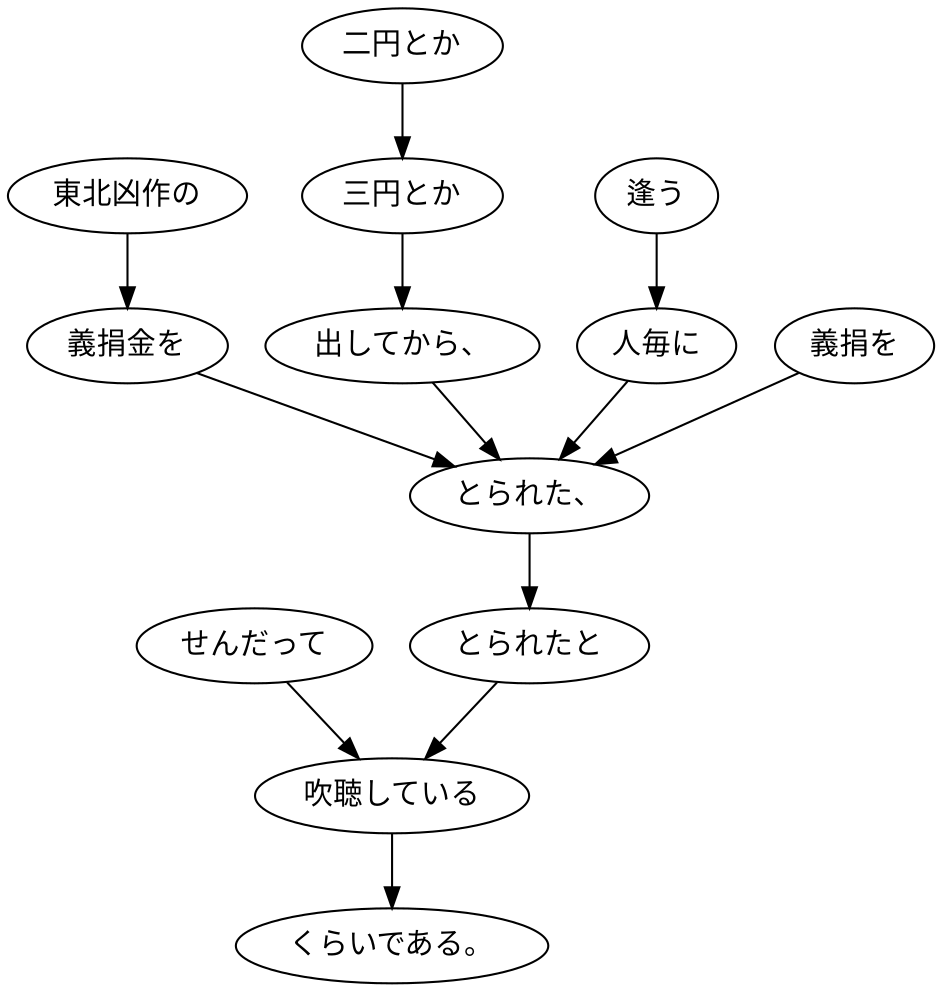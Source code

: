 digraph graph5763 {
	node0 [label="せんだって"];
	node1 [label="東北凶作の"];
	node2 [label="義捐金を"];
	node3 [label="二円とか"];
	node4 [label="三円とか"];
	node5 [label="出してから、"];
	node6 [label="逢う"];
	node7 [label="人毎に"];
	node8 [label="義捐を"];
	node9 [label="とられた、"];
	node10 [label="とられたと"];
	node11 [label="吹聴している"];
	node12 [label="くらいである。"];
	node0 -> node11;
	node1 -> node2;
	node2 -> node9;
	node3 -> node4;
	node4 -> node5;
	node5 -> node9;
	node6 -> node7;
	node7 -> node9;
	node8 -> node9;
	node9 -> node10;
	node10 -> node11;
	node11 -> node12;
}
